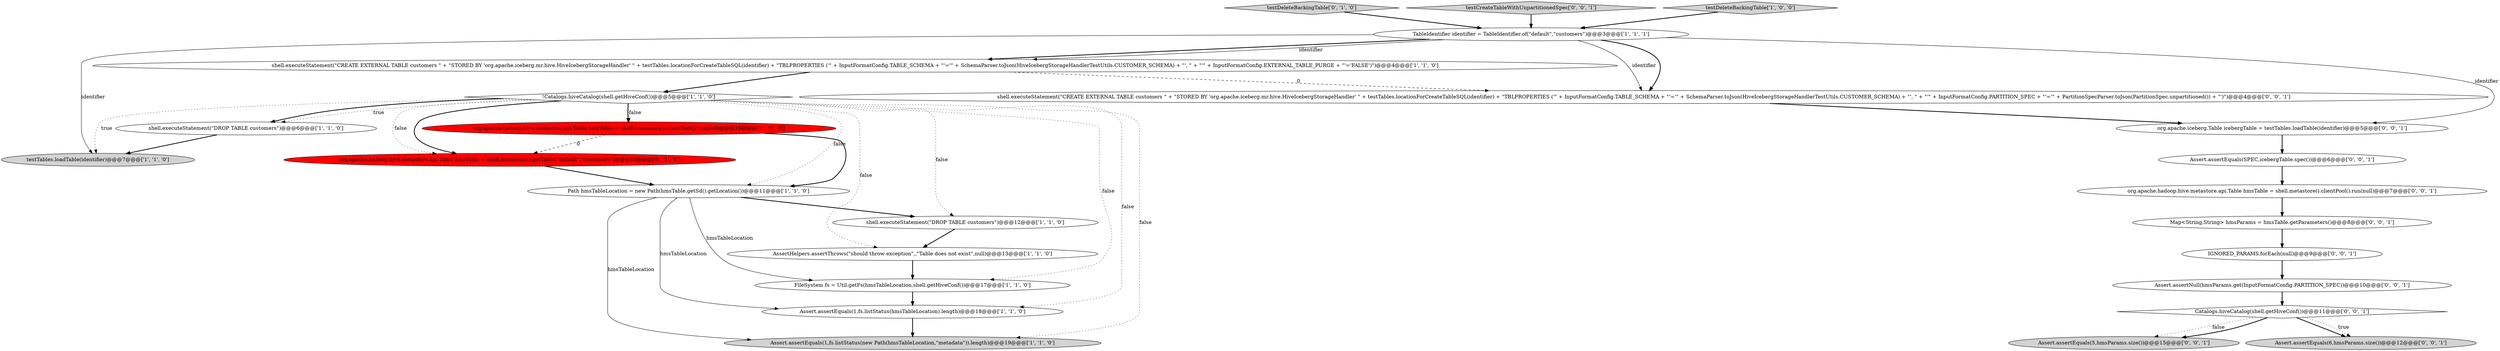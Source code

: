 digraph {
13 [style = filled, label = "testDeleteBackingTable['0', '1', '0']", fillcolor = lightgray, shape = diamond image = "AAA0AAABBB2BBB"];
4 [style = filled, label = "testTables.loadTable(identifier)@@@7@@@['1', '1', '0']", fillcolor = lightgray, shape = ellipse image = "AAA0AAABBB1BBB"];
14 [style = filled, label = "org.apache.hadoop.hive.metastore.api.Table hmsTable = shell.metastore().getTable(\"default\",\"customers\")@@@10@@@['0', '1', '0']", fillcolor = red, shape = ellipse image = "AAA1AAABBB2BBB"];
2 [style = filled, label = "Path hmsTableLocation = new Path(hmsTable.getSd().getLocation())@@@11@@@['1', '1', '0']", fillcolor = white, shape = ellipse image = "AAA0AAABBB1BBB"];
23 [style = filled, label = "Assert.assertEquals(SPEC,icebergTable.spec())@@@6@@@['0', '0', '1']", fillcolor = white, shape = ellipse image = "AAA0AAABBB3BBB"];
19 [style = filled, label = "Assert.assertEquals(5,hmsParams.size())@@@15@@@['0', '0', '1']", fillcolor = lightgray, shape = ellipse image = "AAA0AAABBB3BBB"];
15 [style = filled, label = "Assert.assertEquals(6,hmsParams.size())@@@12@@@['0', '0', '1']", fillcolor = lightgray, shape = ellipse image = "AAA0AAABBB3BBB"];
1 [style = filled, label = "Assert.assertEquals(1,fs.listStatus(new Path(hmsTableLocation,\"metadata\")).length)@@@19@@@['1', '1', '0']", fillcolor = lightgray, shape = ellipse image = "AAA0AAABBB1BBB"];
0 [style = filled, label = "FileSystem fs = Util.getFs(hmsTableLocation,shell.getHiveConf())@@@17@@@['1', '1', '0']", fillcolor = white, shape = ellipse image = "AAA0AAABBB1BBB"];
5 [style = filled, label = "shell.executeStatement(\"CREATE EXTERNAL TABLE customers \" + \"STORED BY 'org.apache.iceberg.mr.hive.HiveIcebergStorageHandler' \" + testTables.locationForCreateTableSQL(identifier) + \"TBLPROPERTIES ('\" + InputFormatConfig.TABLE_SCHEMA + \"'='\" + SchemaParser.toJson(HiveIcebergStorageHandlerTestUtils.CUSTOMER_SCHEMA) + \"', \" + \"'\" + InputFormatConfig.EXTERNAL_TABLE_PURGE + \"'='FALSE')\")@@@4@@@['1', '1', '0']", fillcolor = white, shape = ellipse image = "AAA0AAABBB1BBB"];
17 [style = filled, label = "shell.executeStatement(\"CREATE EXTERNAL TABLE customers \" + \"STORED BY 'org.apache.iceberg.mr.hive.HiveIcebergStorageHandler' \" + testTables.locationForCreateTableSQL(identifier) + \"TBLPROPERTIES ('\" + InputFormatConfig.TABLE_SCHEMA + \"'='\" + SchemaParser.toJson(HiveIcebergStorageHandlerTestUtils.CUSTOMER_SCHEMA) + \"', \" + \"'\" + InputFormatConfig.PARTITION_SPEC + \"'='\" + PartitionSpecParser.toJson(PartitionSpec.unpartitioned()) + \"')\")@@@4@@@['0', '0', '1']", fillcolor = white, shape = ellipse image = "AAA0AAABBB3BBB"];
25 [style = filled, label = "Assert.assertNull(hmsParams.get(InputFormatConfig.PARTITION_SPEC))@@@10@@@['0', '0', '1']", fillcolor = white, shape = ellipse image = "AAA0AAABBB3BBB"];
12 [style = filled, label = "Assert.assertEquals(1,fs.listStatus(hmsTableLocation).length)@@@18@@@['1', '1', '0']", fillcolor = white, shape = ellipse image = "AAA0AAABBB1BBB"];
3 [style = filled, label = "TableIdentifier identifier = TableIdentifier.of(\"default\",\"customers\")@@@3@@@['1', '1', '1']", fillcolor = white, shape = ellipse image = "AAA0AAABBB1BBB"];
16 [style = filled, label = "testCreateTableWithUnpartitionedSpec['0', '0', '1']", fillcolor = lightgray, shape = diamond image = "AAA0AAABBB3BBB"];
24 [style = filled, label = "org.apache.hadoop.hive.metastore.api.Table hmsTable = shell.metastore().clientPool().run(null)@@@7@@@['0', '0', '1']", fillcolor = white, shape = ellipse image = "AAA0AAABBB3BBB"];
6 [style = filled, label = "AssertHelpers.assertThrows(\"should throw exception\",,\"Table does not exist\",null)@@@13@@@['1', '1', '0']", fillcolor = white, shape = ellipse image = "AAA0AAABBB1BBB"];
21 [style = filled, label = "Map<String,String> hmsParams = hmsTable.getParameters()@@@8@@@['0', '0', '1']", fillcolor = white, shape = ellipse image = "AAA0AAABBB3BBB"];
9 [style = filled, label = "!Catalogs.hiveCatalog(shell.getHiveConf())@@@5@@@['1', '1', '0']", fillcolor = white, shape = diamond image = "AAA0AAABBB1BBB"];
11 [style = filled, label = "org.apache.hadoop.hive.metastore.api.Table hmsTable = shell.metastore().clientPool().run(null)@@@10@@@['1', '0', '0']", fillcolor = red, shape = ellipse image = "AAA1AAABBB1BBB"];
10 [style = filled, label = "shell.executeStatement(\"DROP TABLE customers\")@@@6@@@['1', '1', '0']", fillcolor = white, shape = ellipse image = "AAA0AAABBB1BBB"];
8 [style = filled, label = "testDeleteBackingTable['1', '0', '0']", fillcolor = lightgray, shape = diamond image = "AAA0AAABBB1BBB"];
20 [style = filled, label = "IGNORED_PARAMS.forEach(null)@@@9@@@['0', '0', '1']", fillcolor = white, shape = ellipse image = "AAA0AAABBB3BBB"];
18 [style = filled, label = "org.apache.iceberg.Table icebergTable = testTables.loadTable(identifier)@@@5@@@['0', '0', '1']", fillcolor = white, shape = ellipse image = "AAA0AAABBB3BBB"];
7 [style = filled, label = "shell.executeStatement(\"DROP TABLE customers\")@@@12@@@['1', '1', '0']", fillcolor = white, shape = ellipse image = "AAA0AAABBB1BBB"];
22 [style = filled, label = "Catalogs.hiveCatalog(shell.getHiveConf())@@@11@@@['0', '0', '1']", fillcolor = white, shape = diamond image = "AAA0AAABBB3BBB"];
16->3 [style = bold, label=""];
22->19 [style = dotted, label="false"];
22->15 [style = bold, label=""];
9->11 [style = bold, label=""];
18->23 [style = bold, label=""];
5->9 [style = bold, label=""];
2->12 [style = solid, label="hmsTableLocation"];
25->22 [style = bold, label=""];
22->19 [style = bold, label=""];
3->18 [style = solid, label="identifier"];
9->14 [style = dotted, label="false"];
0->12 [style = bold, label=""];
2->1 [style = solid, label="hmsTableLocation"];
8->3 [style = bold, label=""];
3->4 [style = solid, label="identifier"];
9->2 [style = dotted, label="false"];
9->0 [style = dotted, label="false"];
6->0 [style = bold, label=""];
9->10 [style = bold, label=""];
12->1 [style = bold, label=""];
20->25 [style = bold, label=""];
11->2 [style = bold, label=""];
9->11 [style = dotted, label="false"];
9->12 [style = dotted, label="false"];
9->7 [style = dotted, label="false"];
3->5 [style = bold, label=""];
23->24 [style = bold, label=""];
21->20 [style = bold, label=""];
3->5 [style = solid, label="identifier"];
3->17 [style = solid, label="identifier"];
13->3 [style = bold, label=""];
5->17 [style = dashed, label="0"];
24->21 [style = bold, label=""];
11->14 [style = dashed, label="0"];
2->0 [style = solid, label="hmsTableLocation"];
9->6 [style = dotted, label="false"];
7->6 [style = bold, label=""];
9->14 [style = bold, label=""];
10->4 [style = bold, label=""];
9->4 [style = dotted, label="true"];
3->17 [style = bold, label=""];
14->2 [style = bold, label=""];
2->7 [style = bold, label=""];
9->10 [style = dotted, label="true"];
22->15 [style = dotted, label="true"];
17->18 [style = bold, label=""];
9->1 [style = dotted, label="false"];
}
